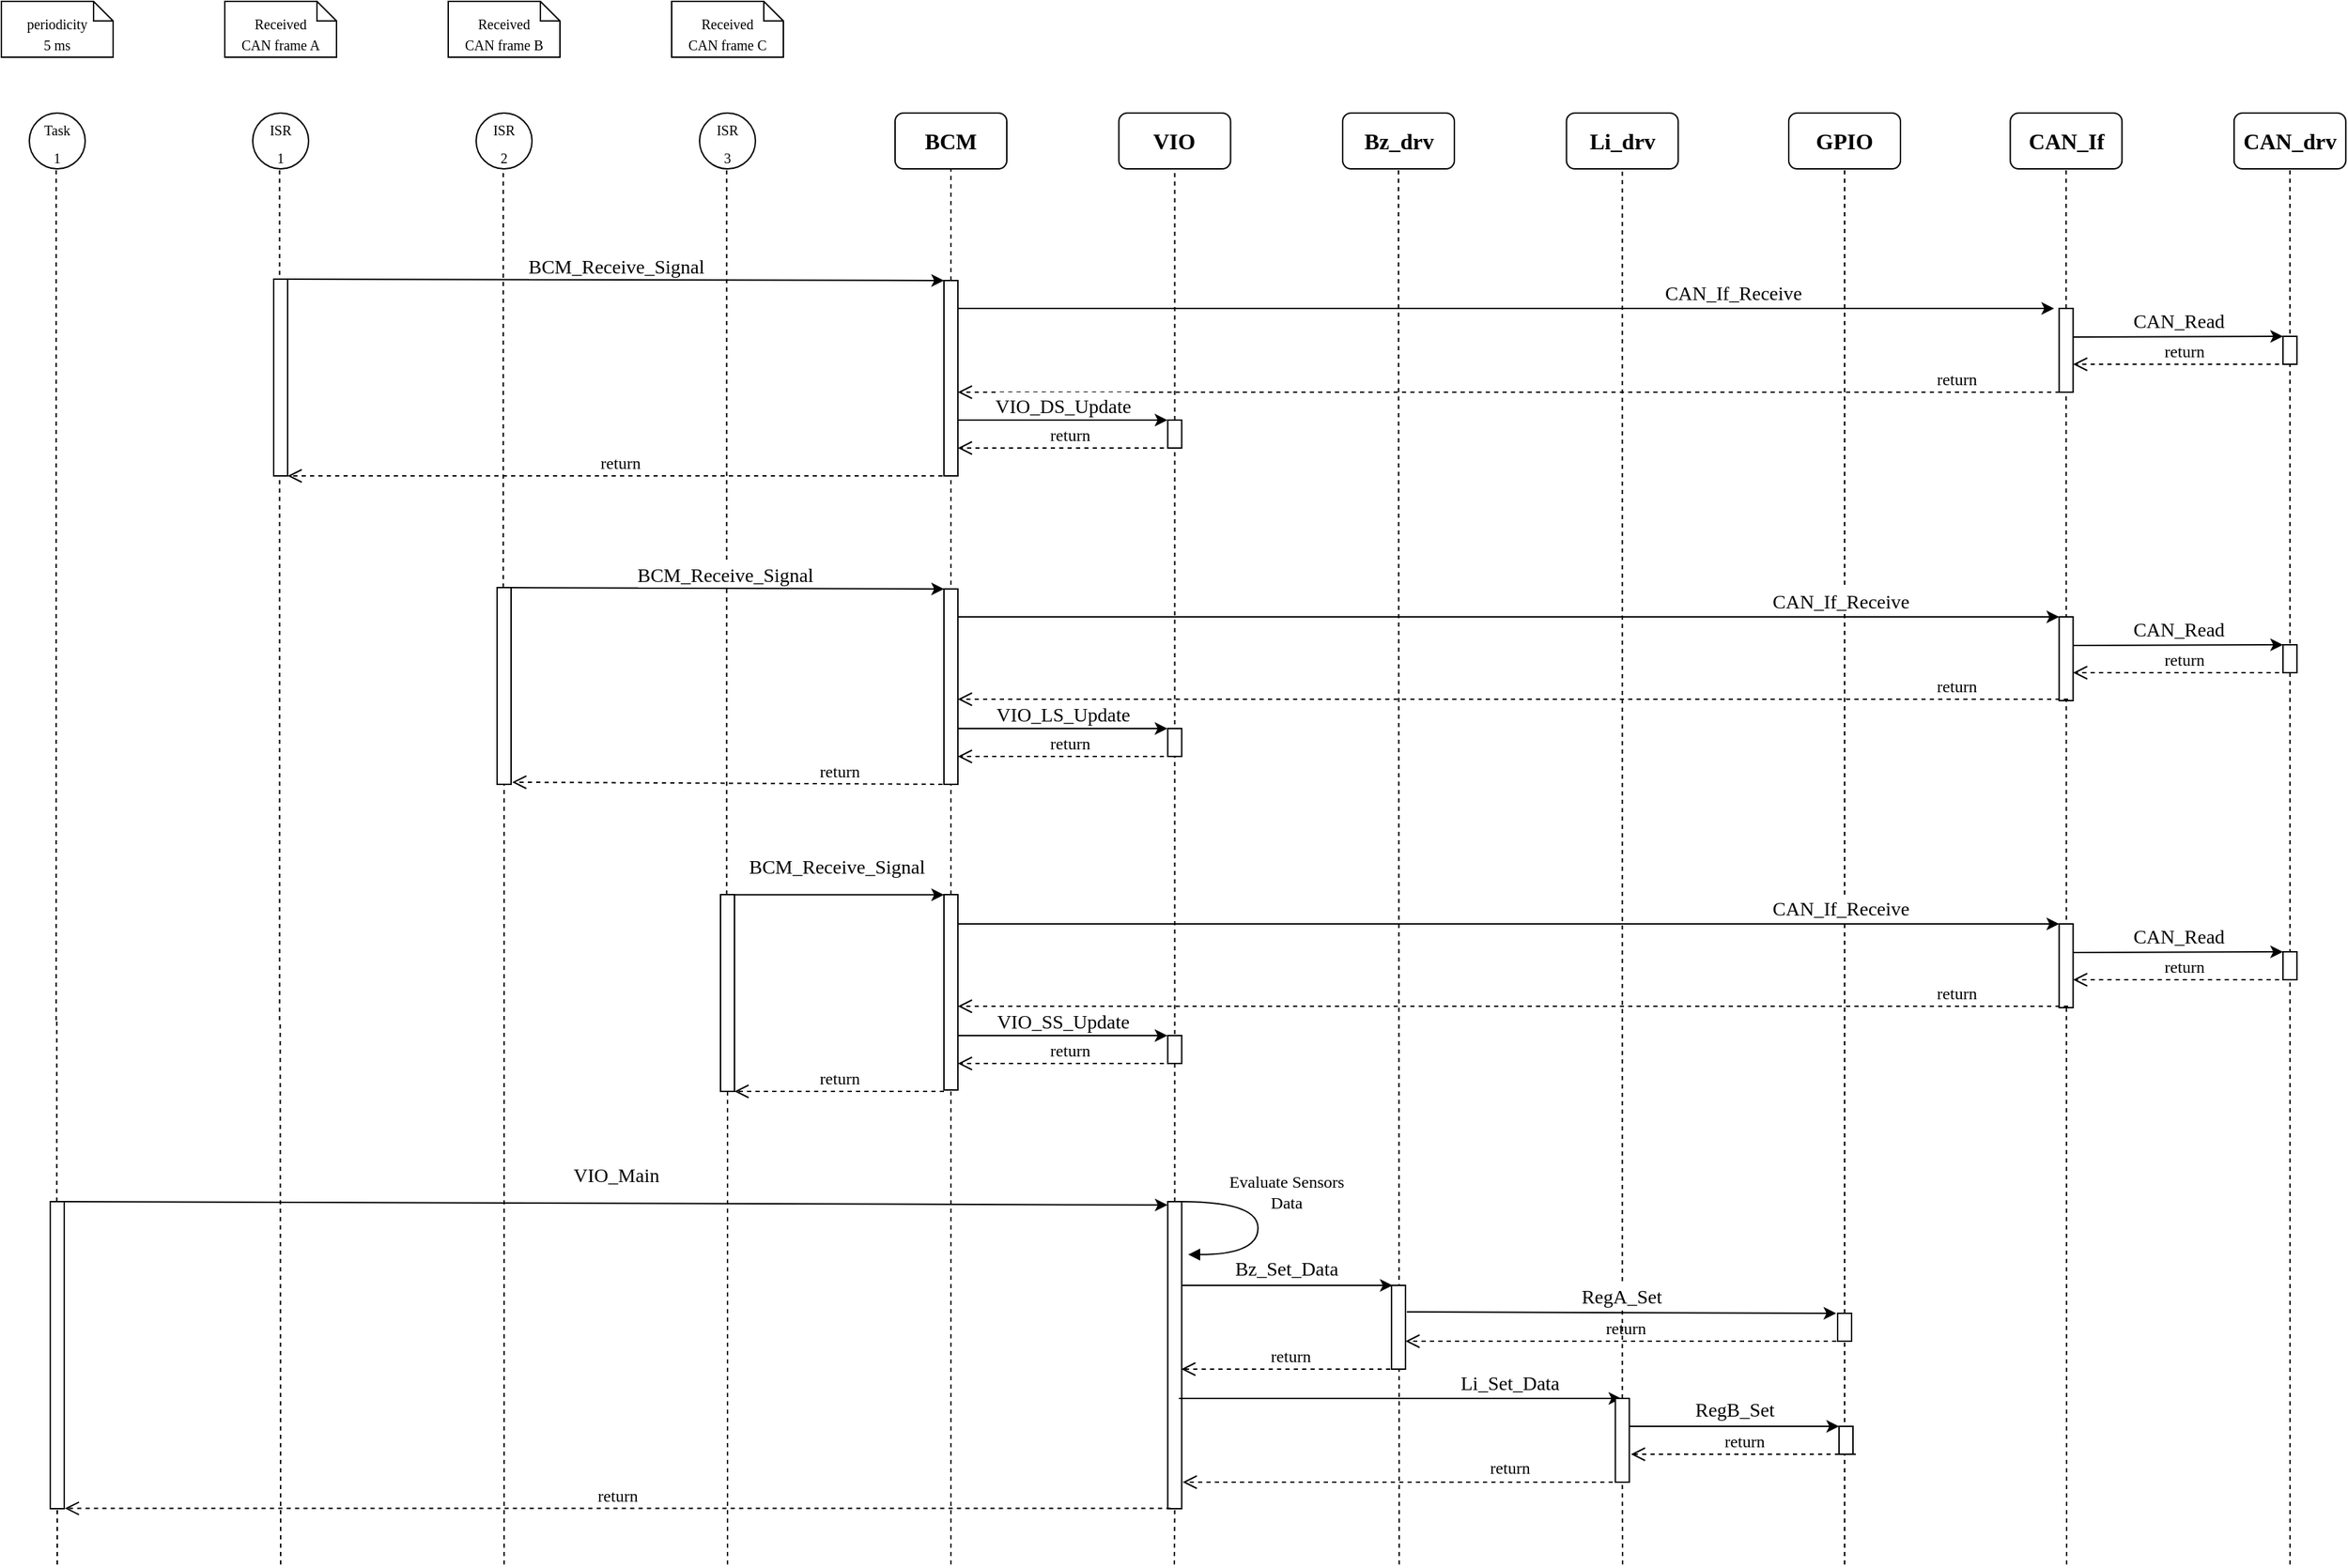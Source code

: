 <mxfile version="20.3.0" type="device"><diagram name="Page-1" id="13e1069c-82ec-6db2-03f1-153e76fe0fe0"><mxGraphModel dx="1335" dy="851" grid="1" gridSize="10" guides="1" tooltips="1" connect="1" arrows="1" fold="1" page="1" pageScale="1" pageWidth="1100" pageHeight="850" background="none" math="0" shadow="0"><root><mxCell id="0"/><mxCell id="1" parent="0"/><mxCell id="yhTc1EOnShDYqDKxsdgR-9" value="" style="endArrow=none;dashed=1;html=1;rounded=0;entryX=0.5;entryY=1;entryDx=0;entryDy=0;fontFamily=Lucida Console;fontSize=16;align=center;verticalAlign=middle;fontStyle=0" edge="1" parent="1"><mxGeometry width="50" height="50" relative="1" as="geometry"><mxPoint x="279.23" y="770" as="sourcePoint"/><mxPoint x="279.23" y="160.0" as="targetPoint"/></mxGeometry></mxCell><mxCell id="7baba1c4bc27f4b0-9" value="" style="html=1;points=[];perimeter=orthogonalPerimeter;rounded=0;shadow=0;comic=0;labelBackgroundColor=none;strokeWidth=1;fontFamily=Lucida Console;fontSize=16;align=center;verticalAlign=middle;fontStyle=0" parent="1" vertex="1"><mxGeometry x="275" y="239" width="10" height="141" as="geometry"/></mxCell><mxCell id="yhTc1EOnShDYqDKxsdgR-3" value="&lt;font style=&quot;font-size: 10px;&quot;&gt;ISR&lt;br&gt;1&lt;/font&gt;" style="ellipse;whiteSpace=wrap;html=1;aspect=fixed;fontFamily=Lucida Console;fontSize=16;align=center;verticalAlign=middle;fontStyle=0" vertex="1" parent="1"><mxGeometry x="260" y="120" width="40" height="40" as="geometry"/></mxCell><mxCell id="yhTc1EOnShDYqDKxsdgR-4" value="&lt;span style=&quot;font-size: 10px;&quot;&gt;ISR&lt;/span&gt;&lt;br style=&quot;font-size: 10px;&quot;&gt;&lt;span style=&quot;font-size: 10px;&quot;&gt;2&lt;/span&gt;" style="ellipse;whiteSpace=wrap;html=1;aspect=fixed;fontFamily=Lucida Console;fontSize=16;align=center;verticalAlign=middle;fontStyle=0" vertex="1" parent="1"><mxGeometry x="420" y="120" width="40" height="40" as="geometry"/></mxCell><mxCell id="yhTc1EOnShDYqDKxsdgR-5" value="&lt;span style=&quot;font-size: 10px;&quot;&gt;ISR&lt;/span&gt;&lt;br style=&quot;font-size: 10px;&quot;&gt;&lt;span style=&quot;font-size: 10px;&quot;&gt;3&lt;/span&gt;" style="ellipse;whiteSpace=wrap;html=1;aspect=fixed;fontFamily=Lucida Console;fontSize=16;align=center;verticalAlign=middle;fontStyle=0" vertex="1" parent="1"><mxGeometry x="580" y="120" width="40" height="40" as="geometry"/></mxCell><mxCell id="yhTc1EOnShDYqDKxsdgR-6" value="BCM" style="rounded=1;whiteSpace=wrap;html=1;fontFamily=Lucida Console;fontSize=16;align=center;verticalAlign=middle;fontStyle=1" vertex="1" parent="1"><mxGeometry x="720" y="120" width="80" height="40" as="geometry"/></mxCell><mxCell id="yhTc1EOnShDYqDKxsdgR-7" value="" style="endArrow=none;dashed=1;html=1;rounded=0;entryX=0.5;entryY=1;entryDx=0;entryDy=0;startArrow=none;fontFamily=Lucida Console;fontSize=16;align=center;verticalAlign=middle;fontStyle=0" edge="1" parent="1" source="yhTc1EOnShDYqDKxsdgR-18" target="yhTc1EOnShDYqDKxsdgR-6"><mxGeometry width="50" height="50" relative="1" as="geometry"><mxPoint x="760" y="770" as="sourcePoint"/><mxPoint x="700" y="330" as="targetPoint"/></mxGeometry></mxCell><mxCell id="yhTc1EOnShDYqDKxsdgR-21" value="" style="endArrow=classic;html=1;rounded=0;exitX=0.982;exitY=0.039;exitDx=0;exitDy=0;exitPerimeter=0;fontFamily=Lucida Console;fontSize=16;align=center;verticalAlign=middle;fontStyle=0" edge="1" parent="1" target="yhTc1EOnShDYqDKxsdgR-18"><mxGeometry relative="1" as="geometry"><mxPoint x="284.82" y="239" as="sourcePoint"/><mxPoint x="435" y="239.5" as="targetPoint"/></mxGeometry></mxCell><mxCell id="yhTc1EOnShDYqDKxsdgR-22" value="&lt;span style=&quot;font-size: 14px;&quot;&gt;BCM_Receive_Signal&lt;/span&gt;" style="edgeLabel;resizable=0;html=1;align=center;verticalAlign=middle;fontFamily=Lucida Console;fontSize=16;fontStyle=0" connectable="0" vertex="1" parent="yhTc1EOnShDYqDKxsdgR-21"><mxGeometry relative="1" as="geometry"><mxPoint y="-11" as="offset"/></mxGeometry></mxCell><mxCell id="yhTc1EOnShDYqDKxsdgR-24" value="VIO" style="rounded=1;whiteSpace=wrap;html=1;fontFamily=Lucida Console;fontSize=16;align=center;verticalAlign=middle;fontStyle=1" vertex="1" parent="1"><mxGeometry x="880.27" y="120" width="80" height="40" as="geometry"/></mxCell><mxCell id="yhTc1EOnShDYqDKxsdgR-25" value="" style="endArrow=none;dashed=1;html=1;rounded=0;entryX=0.5;entryY=1;entryDx=0;entryDy=0;fontFamily=Lucida Console;fontSize=16;align=center;verticalAlign=middle;fontStyle=0;startArrow=none;" edge="1" parent="1" target="yhTc1EOnShDYqDKxsdgR-24" source="yhTc1EOnShDYqDKxsdgR-156"><mxGeometry width="50" height="50" relative="1" as="geometry"><mxPoint x="920.27" y="770" as="sourcePoint"/><mxPoint x="860.27" y="330" as="targetPoint"/></mxGeometry></mxCell><mxCell id="yhTc1EOnShDYqDKxsdgR-30" value="Bz_drv" style="rounded=1;whiteSpace=wrap;html=1;fontFamily=Lucida Console;fontSize=16;align=center;verticalAlign=middle;fontStyle=1" vertex="1" parent="1"><mxGeometry x="1040.54" y="120" width="80" height="40" as="geometry"/></mxCell><mxCell id="yhTc1EOnShDYqDKxsdgR-31" value="" style="endArrow=none;dashed=1;html=1;rounded=0;entryX=0.5;entryY=1;entryDx=0;entryDy=0;fontFamily=Lucida Console;fontSize=16;align=center;verticalAlign=middle;fontStyle=0" edge="1" parent="1" target="yhTc1EOnShDYqDKxsdgR-30"><mxGeometry width="50" height="50" relative="1" as="geometry"><mxPoint x="1081" y="1160" as="sourcePoint"/><mxPoint x="1020.54" y="330" as="targetPoint"/></mxGeometry></mxCell><mxCell id="yhTc1EOnShDYqDKxsdgR-36" value="Li_drv" style="rounded=1;whiteSpace=wrap;html=1;fontFamily=Lucida Console;fontSize=16;align=center;verticalAlign=middle;fontStyle=1" vertex="1" parent="1"><mxGeometry x="1200.81" y="120" width="80" height="40" as="geometry"/></mxCell><mxCell id="yhTc1EOnShDYqDKxsdgR-37" value="" style="endArrow=none;dashed=1;html=1;rounded=0;entryX=0.5;entryY=1;entryDx=0;entryDy=0;fontFamily=Lucida Console;fontSize=16;align=center;verticalAlign=middle;fontStyle=0;startArrow=none;" edge="1" parent="1" target="yhTc1EOnShDYqDKxsdgR-36" source="yhTc1EOnShDYqDKxsdgR-235"><mxGeometry width="50" height="50" relative="1" as="geometry"><mxPoint x="1241" y="1600" as="sourcePoint"/><mxPoint x="1180.81" y="330" as="targetPoint"/></mxGeometry></mxCell><mxCell id="yhTc1EOnShDYqDKxsdgR-48" value="GPIO" style="rounded=1;whiteSpace=wrap;html=1;fontFamily=Lucida Console;fontSize=16;align=center;verticalAlign=middle;fontStyle=1" vertex="1" parent="1"><mxGeometry x="1360" y="120" width="80" height="40" as="geometry"/></mxCell><mxCell id="yhTc1EOnShDYqDKxsdgR-49" value="" style="endArrow=none;dashed=1;html=1;rounded=0;entryX=0.5;entryY=1;entryDx=0;entryDy=0;fontFamily=Lucida Console;fontSize=16;align=center;verticalAlign=middle;fontStyle=0;startArrow=none;" edge="1" parent="1" target="yhTc1EOnShDYqDKxsdgR-48" source="yhTc1EOnShDYqDKxsdgR-229"><mxGeometry width="50" height="50" relative="1" as="geometry"><mxPoint x="1400" y="1600" as="sourcePoint"/><mxPoint x="1340" y="330" as="targetPoint"/></mxGeometry></mxCell><mxCell id="yhTc1EOnShDYqDKxsdgR-53" value="" style="endArrow=none;dashed=1;html=1;rounded=0;entryX=0.5;entryY=1;entryDx=0;entryDy=0;fontFamily=Lucida Console;fontSize=16;align=center;verticalAlign=middle;fontStyle=0;startArrow=none;" edge="1" parent="1" source="yhTc1EOnShDYqDKxsdgR-160"><mxGeometry width="50" height="50" relative="1" as="geometry"><mxPoint x="439.38" y="770.0" as="sourcePoint"/><mxPoint x="439.38" y="160" as="targetPoint"/></mxGeometry></mxCell><mxCell id="yhTc1EOnShDYqDKxsdgR-54" value="" style="endArrow=none;dashed=1;html=1;rounded=0;entryX=0.5;entryY=1;entryDx=0;entryDy=0;fontFamily=Lucida Console;fontSize=16;align=center;verticalAlign=middle;fontStyle=0;startArrow=none;" edge="1" parent="1" source="yhTc1EOnShDYqDKxsdgR-194"><mxGeometry width="50" height="50" relative="1" as="geometry"><mxPoint x="600" y="1600" as="sourcePoint"/><mxPoint x="599.38" y="160" as="targetPoint"/></mxGeometry></mxCell><mxCell id="yhTc1EOnShDYqDKxsdgR-55" value="" style="endArrow=none;dashed=1;html=1;rounded=0;entryX=0.5;entryY=1;entryDx=0;entryDy=0;fontFamily=Lucida Console;fontSize=16;align=center;verticalAlign=middle;fontStyle=0" edge="1" parent="1" target="yhTc1EOnShDYqDKxsdgR-18"><mxGeometry width="50" height="50" relative="1" as="geometry"><mxPoint x="760" y="1160" as="sourcePoint"/><mxPoint x="760" y="160" as="targetPoint"/></mxGeometry></mxCell><mxCell id="yhTc1EOnShDYqDKxsdgR-57" value="CAN_If" style="rounded=1;whiteSpace=wrap;html=1;fontFamily=Lucida Console;fontSize=16;align=center;verticalAlign=middle;fontStyle=1" vertex="1" parent="1"><mxGeometry x="1518.65" y="120" width="80" height="40" as="geometry"/></mxCell><mxCell id="yhTc1EOnShDYqDKxsdgR-58" value="" style="endArrow=none;dashed=1;html=1;rounded=0;entryX=0.5;entryY=1;entryDx=0;entryDy=0;fontFamily=Lucida Console;fontSize=16;align=center;verticalAlign=middle;startArrow=none;fontStyle=0" edge="1" parent="1" target="yhTc1EOnShDYqDKxsdgR-57" source="yhTc1EOnShDYqDKxsdgR-73"><mxGeometry width="50" height="50" relative="1" as="geometry"><mxPoint x="1558.65" y="770" as="sourcePoint"/><mxPoint x="1498.65" y="330" as="targetPoint"/></mxGeometry></mxCell><mxCell id="yhTc1EOnShDYqDKxsdgR-60" value="CAN_drv" style="rounded=1;whiteSpace=wrap;html=1;fontFamily=Lucida Console;fontSize=16;align=center;verticalAlign=middle;fontStyle=1" vertex="1" parent="1"><mxGeometry x="1678.92" y="120" width="80" height="40" as="geometry"/></mxCell><mxCell id="yhTc1EOnShDYqDKxsdgR-61" value="" style="endArrow=none;dashed=1;html=1;rounded=0;entryX=0.5;entryY=1;entryDx=0;entryDy=0;fontFamily=Lucida Console;fontSize=16;align=center;verticalAlign=middle;fontStyle=0" edge="1" parent="1" target="yhTc1EOnShDYqDKxsdgR-60"><mxGeometry width="50" height="50" relative="1" as="geometry"><mxPoint x="1719" y="1160" as="sourcePoint"/><mxPoint x="1658.92" y="330" as="targetPoint"/></mxGeometry></mxCell><mxCell id="yhTc1EOnShDYqDKxsdgR-73" value="" style="html=1;points=[];perimeter=orthogonalPerimeter;rounded=0;shadow=0;comic=0;labelBackgroundColor=none;strokeWidth=1;fontFamily=Lucida Console;fontSize=16;align=center;verticalAlign=middle;fontStyle=0" vertex="1" parent="1"><mxGeometry x="1553.65" y="260" width="10" height="60" as="geometry"/></mxCell><mxCell id="yhTc1EOnShDYqDKxsdgR-74" value="" style="endArrow=none;dashed=1;html=1;rounded=0;entryX=0.5;entryY=1;entryDx=0;entryDy=0;fontFamily=Lucida Console;fontSize=16;align=center;verticalAlign=middle;fontStyle=0" edge="1" parent="1" target="yhTc1EOnShDYqDKxsdgR-73"><mxGeometry width="50" height="50" relative="1" as="geometry"><mxPoint x="1559" y="1160" as="sourcePoint"/><mxPoint x="1558.65" y="160" as="targetPoint"/></mxGeometry></mxCell><mxCell id="yhTc1EOnShDYqDKxsdgR-75" value="" style="endArrow=classic;html=1;rounded=0;exitX=0.973;exitY=0.089;exitDx=0;exitDy=0;exitPerimeter=0;fontFamily=Lucida Console;fontSize=16;align=center;verticalAlign=middle;fontStyle=0" edge="1" parent="1"><mxGeometry relative="1" as="geometry"><mxPoint x="1563.65" y="280.47" as="sourcePoint"/><mxPoint x="1713.92" y="280" as="targetPoint"/></mxGeometry></mxCell><mxCell id="yhTc1EOnShDYqDKxsdgR-76" value="&lt;font style=&quot;font-size: 14px;&quot;&gt;CAN_Read&lt;/font&gt;" style="edgeLabel;resizable=0;html=1;align=center;verticalAlign=middle;fontFamily=Lucida Console;fontSize=16;fontStyle=0" connectable="0" vertex="1" parent="yhTc1EOnShDYqDKxsdgR-75"><mxGeometry relative="1" as="geometry"><mxPoint y="-12" as="offset"/></mxGeometry></mxCell><mxCell id="yhTc1EOnShDYqDKxsdgR-77" value="" style="html=1;points=[];perimeter=orthogonalPerimeter;rounded=0;shadow=0;comic=0;labelBackgroundColor=none;strokeWidth=1;fontFamily=Lucida Console;fontSize=16;align=center;verticalAlign=middle;fontStyle=0" vertex="1" parent="1"><mxGeometry x="1713.92" y="280" width="10" height="20" as="geometry"/></mxCell><mxCell id="yhTc1EOnShDYqDKxsdgR-78" value="return" style="html=1;verticalAlign=bottom;endArrow=open;dashed=1;endSize=8;exitX=0;exitY=0.95;labelBackgroundColor=none;fontFamily=Lucida Console;fontSize=12;fontStyle=0" edge="1" parent="1"><mxGeometry relative="1" as="geometry"><mxPoint x="1563.65" y="300" as="targetPoint"/><mxPoint x="1723.19" y="300" as="sourcePoint"/></mxGeometry></mxCell><mxCell id="yhTc1EOnShDYqDKxsdgR-109" value="" style="endArrow=none;dashed=1;html=1;rounded=0;entryX=0.5;entryY=1;entryDx=0;entryDy=0;fontFamily=Lucida Console;fontSize=16;align=center;verticalAlign=middle;fontStyle=0" edge="1" parent="1"><mxGeometry width="50" height="50" relative="1" as="geometry"><mxPoint x="280" y="1160" as="sourcePoint"/><mxPoint x="279.67" y="770" as="targetPoint"/></mxGeometry></mxCell><mxCell id="yhTc1EOnShDYqDKxsdgR-148" value="&lt;span style=&quot;font-size: 10px;&quot;&gt;Received&lt;br&gt;&lt;/span&gt;&lt;span style=&quot;font-size: 10px;&quot;&gt;CAN frame A&lt;/span&gt;" style="shape=note;whiteSpace=wrap;html=1;size=14;verticalAlign=bottom;align=center;spacingTop=-6;rounded=0;shadow=0;comic=0;labelBackgroundColor=none;strokeWidth=1;fontFamily=Lucida Console;fontSize=12;fontStyle=0" vertex="1" parent="1"><mxGeometry x="240" y="40" width="80" height="40" as="geometry"/></mxCell><mxCell id="yhTc1EOnShDYqDKxsdgR-149" value="&lt;span style=&quot;font-size: 10px;&quot;&gt;Received&lt;br&gt;&lt;/span&gt;&lt;span style=&quot;font-size: 10px;&quot;&gt;CAN frame B&lt;/span&gt;" style="shape=note;whiteSpace=wrap;html=1;size=14;verticalAlign=bottom;align=center;spacingTop=-6;rounded=0;shadow=0;comic=0;labelBackgroundColor=none;strokeWidth=1;fontFamily=Lucida Console;fontSize=12;fontStyle=0" vertex="1" parent="1"><mxGeometry x="400" y="40" width="80" height="40" as="geometry"/></mxCell><mxCell id="yhTc1EOnShDYqDKxsdgR-150" value="&lt;span style=&quot;font-size: 10px;&quot;&gt;Received&lt;br&gt;&lt;/span&gt;&lt;span style=&quot;font-size: 10px;&quot;&gt;CAN frame C&lt;/span&gt;" style="shape=note;whiteSpace=wrap;html=1;size=14;verticalAlign=bottom;align=center;spacingTop=-6;rounded=0;shadow=0;comic=0;labelBackgroundColor=none;strokeWidth=1;fontFamily=Lucida Console;fontSize=12;fontStyle=0" vertex="1" parent="1"><mxGeometry x="560" y="40" width="80" height="40" as="geometry"/></mxCell><mxCell id="yhTc1EOnShDYqDKxsdgR-151" value="" style="endArrow=classic;html=1;rounded=0;fontFamily=Lucida Console;fontSize=16;align=center;verticalAlign=middle;fontStyle=0" edge="1" parent="1"><mxGeometry relative="1" as="geometry"><mxPoint x="760" y="260" as="sourcePoint"/><mxPoint x="1550" y="260" as="targetPoint"/></mxGeometry></mxCell><mxCell id="yhTc1EOnShDYqDKxsdgR-152" value="&lt;font style=&quot;font-size: 14px;&quot;&gt;CAN_If_Receive&lt;/font&gt;" style="edgeLabel;resizable=0;html=1;align=center;verticalAlign=middle;fontFamily=Lucida Console;fontSize=16;fontStyle=0" connectable="0" vertex="1" parent="yhTc1EOnShDYqDKxsdgR-151"><mxGeometry relative="1" as="geometry"><mxPoint x="165" y="-12" as="offset"/></mxGeometry></mxCell><mxCell id="yhTc1EOnShDYqDKxsdgR-153" value="return" style="html=1;verticalAlign=bottom;endArrow=open;dashed=1;endSize=8;labelBackgroundColor=none;fontFamily=Lucida Console;fontSize=12;fontStyle=0" edge="1" parent="1" target="yhTc1EOnShDYqDKxsdgR-18"><mxGeometry x="-0.799" relative="1" as="geometry"><mxPoint x="1550" y="320" as="targetPoint"/><mxPoint x="1560" y="320" as="sourcePoint"/><mxPoint as="offset"/></mxGeometry></mxCell><mxCell id="yhTc1EOnShDYqDKxsdgR-154" value="" style="endArrow=classic;html=1;rounded=0;fontFamily=Lucida Console;fontSize=16;align=center;verticalAlign=middle;fontStyle=0" edge="1" parent="1"><mxGeometry relative="1" as="geometry"><mxPoint x="765" y="340" as="sourcePoint"/><mxPoint x="915" y="340" as="targetPoint"/></mxGeometry></mxCell><mxCell id="yhTc1EOnShDYqDKxsdgR-155" value="&lt;font style=&quot;font-size: 14px;&quot;&gt;VIO_DS_Update&lt;/font&gt;" style="edgeLabel;resizable=0;html=1;align=center;verticalAlign=middle;fontFamily=Lucida Console;fontSize=16;fontStyle=0" connectable="0" vertex="1" parent="yhTc1EOnShDYqDKxsdgR-154"><mxGeometry relative="1" as="geometry"><mxPoint y="-11" as="offset"/></mxGeometry></mxCell><mxCell id="yhTc1EOnShDYqDKxsdgR-157" value="" style="endArrow=none;dashed=1;html=1;rounded=0;entryX=0.5;entryY=1;entryDx=0;entryDy=0;fontFamily=Lucida Console;fontSize=16;align=center;verticalAlign=middle;fontStyle=0;startArrow=none;" edge="1" parent="1" source="yhTc1EOnShDYqDKxsdgR-221" target="yhTc1EOnShDYqDKxsdgR-156"><mxGeometry width="50" height="50" relative="1" as="geometry"><mxPoint x="920" y="1600" as="sourcePoint"/><mxPoint x="920.27" y="160" as="targetPoint"/></mxGeometry></mxCell><mxCell id="yhTc1EOnShDYqDKxsdgR-158" value="return" style="html=1;verticalAlign=bottom;endArrow=open;dashed=1;endSize=8;exitX=0;exitY=0.95;labelBackgroundColor=none;fontFamily=Lucida Console;fontSize=12;fontStyle=0" edge="1" parent="1"><mxGeometry relative="1" as="geometry"><mxPoint x="765.0" y="360.0" as="targetPoint"/><mxPoint x="924.54" y="360.0" as="sourcePoint"/></mxGeometry></mxCell><mxCell id="yhTc1EOnShDYqDKxsdgR-156" value="" style="html=1;points=[];perimeter=orthogonalPerimeter;rounded=0;shadow=0;comic=0;labelBackgroundColor=none;strokeWidth=1;fontFamily=Lucida Console;fontSize=16;align=center;verticalAlign=middle;fontStyle=0" vertex="1" parent="1"><mxGeometry x="915.27" y="340" width="10" height="20" as="geometry"/></mxCell><mxCell id="yhTc1EOnShDYqDKxsdgR-159" value="return" style="html=1;verticalAlign=bottom;endArrow=open;dashed=1;endSize=8;exitX=0;exitY=0.95;labelBackgroundColor=none;fontFamily=Lucida Console;fontSize=12;fontStyle=0;entryX=0.5;entryY=1;entryDx=0;entryDy=0;entryPerimeter=0;" edge="1" parent="1"><mxGeometry relative="1" as="geometry"><mxPoint x="285" y="380" as="targetPoint"/><mxPoint x="760.0" y="380.0" as="sourcePoint"/></mxGeometry></mxCell><mxCell id="yhTc1EOnShDYqDKxsdgR-18" value="" style="html=1;points=[];perimeter=orthogonalPerimeter;rounded=0;shadow=0;comic=0;labelBackgroundColor=none;strokeWidth=1;fontFamily=Lucida Console;fontSize=16;align=center;verticalAlign=middle;fontStyle=0" vertex="1" parent="1"><mxGeometry x="755" y="240" width="10" height="140" as="geometry"/></mxCell><mxCell id="yhTc1EOnShDYqDKxsdgR-161" value="" style="endArrow=classic;html=1;rounded=0;fontFamily=Lucida Console;fontSize=16;align=center;verticalAlign=middle;fontStyle=0" edge="1" parent="1" target="yhTc1EOnShDYqDKxsdgR-176"><mxGeometry relative="1" as="geometry"><mxPoint x="440" y="460" as="sourcePoint"/><mxPoint x="435" y="460.5" as="targetPoint"/></mxGeometry></mxCell><mxCell id="yhTc1EOnShDYqDKxsdgR-162" value="&lt;span style=&quot;font-size: 14px;&quot;&gt;BCM_Receive_Signal&lt;/span&gt;" style="edgeLabel;resizable=0;html=1;align=center;verticalAlign=middle;fontFamily=Lucida Console;fontSize=16;fontStyle=0" connectable="0" vertex="1" parent="yhTc1EOnShDYqDKxsdgR-161"><mxGeometry relative="1" as="geometry"><mxPoint y="-11" as="offset"/></mxGeometry></mxCell><mxCell id="yhTc1EOnShDYqDKxsdgR-163" value="" style="html=1;points=[];perimeter=orthogonalPerimeter;rounded=0;shadow=0;comic=0;labelBackgroundColor=none;strokeWidth=1;fontFamily=Lucida Console;fontSize=16;align=center;verticalAlign=middle;fontStyle=0" vertex="1" parent="1"><mxGeometry x="1553.65" y="481" width="10" height="60" as="geometry"/></mxCell><mxCell id="yhTc1EOnShDYqDKxsdgR-164" value="" style="endArrow=classic;html=1;rounded=0;exitX=0.973;exitY=0.089;exitDx=0;exitDy=0;exitPerimeter=0;fontFamily=Lucida Console;fontSize=16;align=center;verticalAlign=middle;fontStyle=0" edge="1" parent="1"><mxGeometry relative="1" as="geometry"><mxPoint x="1563.65" y="501.47" as="sourcePoint"/><mxPoint x="1713.92" y="501.0" as="targetPoint"/></mxGeometry></mxCell><mxCell id="yhTc1EOnShDYqDKxsdgR-165" value="&lt;font style=&quot;font-size: 14px;&quot;&gt;CAN_Read&lt;/font&gt;" style="edgeLabel;resizable=0;html=1;align=center;verticalAlign=middle;fontFamily=Lucida Console;fontSize=16;fontStyle=0" connectable="0" vertex="1" parent="yhTc1EOnShDYqDKxsdgR-164"><mxGeometry relative="1" as="geometry"><mxPoint y="-12" as="offset"/></mxGeometry></mxCell><mxCell id="yhTc1EOnShDYqDKxsdgR-166" value="" style="html=1;points=[];perimeter=orthogonalPerimeter;rounded=0;shadow=0;comic=0;labelBackgroundColor=none;strokeWidth=1;fontFamily=Lucida Console;fontSize=16;align=center;verticalAlign=middle;fontStyle=0" vertex="1" parent="1"><mxGeometry x="1713.92" y="501" width="10" height="20" as="geometry"/></mxCell><mxCell id="yhTc1EOnShDYqDKxsdgR-167" value="return" style="html=1;verticalAlign=bottom;endArrow=open;dashed=1;endSize=8;exitX=0;exitY=0.95;labelBackgroundColor=none;fontFamily=Lucida Console;fontSize=12;fontStyle=0" edge="1" parent="1"><mxGeometry relative="1" as="geometry"><mxPoint x="1563.65" y="521.0" as="targetPoint"/><mxPoint x="1723.19" y="521.0" as="sourcePoint"/></mxGeometry></mxCell><mxCell id="yhTc1EOnShDYqDKxsdgR-168" value="" style="endArrow=classic;html=1;rounded=0;fontFamily=Lucida Console;fontSize=16;align=center;verticalAlign=middle;fontStyle=0" edge="1" parent="1" source="yhTc1EOnShDYqDKxsdgR-176"><mxGeometry relative="1" as="geometry"><mxPoint x="598.65" y="481.0" as="sourcePoint"/><mxPoint x="1553.65" y="481.0" as="targetPoint"/></mxGeometry></mxCell><mxCell id="yhTc1EOnShDYqDKxsdgR-169" value="&lt;font style=&quot;font-size: 14px;&quot;&gt;CAN_If_Receive&lt;/font&gt;" style="edgeLabel;resizable=0;html=1;align=center;verticalAlign=middle;fontFamily=Lucida Console;fontSize=16;fontStyle=0" connectable="0" vertex="1" parent="yhTc1EOnShDYqDKxsdgR-168"><mxGeometry relative="1" as="geometry"><mxPoint x="237" y="-12" as="offset"/></mxGeometry></mxCell><mxCell id="yhTc1EOnShDYqDKxsdgR-170" value="return" style="html=1;verticalAlign=bottom;endArrow=open;dashed=1;endSize=8;labelBackgroundColor=none;fontFamily=Lucida Console;fontSize=12;fontStyle=0" edge="1" parent="1" target="yhTc1EOnShDYqDKxsdgR-176"><mxGeometry x="-0.799" relative="1" as="geometry"><mxPoint x="1550" y="541" as="targetPoint"/><mxPoint x="1560" y="540" as="sourcePoint"/><mxPoint as="offset"/></mxGeometry></mxCell><mxCell id="yhTc1EOnShDYqDKxsdgR-171" value="" style="endArrow=classic;html=1;rounded=0;fontFamily=Lucida Console;fontSize=16;align=center;verticalAlign=middle;fontStyle=0" edge="1" parent="1"><mxGeometry relative="1" as="geometry"><mxPoint x="765" y="561" as="sourcePoint"/><mxPoint x="915" y="561" as="targetPoint"/></mxGeometry></mxCell><mxCell id="yhTc1EOnShDYqDKxsdgR-172" value="&lt;font style=&quot;font-size: 14px;&quot;&gt;VIO_LS_Update&lt;/font&gt;" style="edgeLabel;resizable=0;html=1;align=center;verticalAlign=middle;fontFamily=Lucida Console;fontSize=16;fontStyle=0" connectable="0" vertex="1" parent="yhTc1EOnShDYqDKxsdgR-171"><mxGeometry relative="1" as="geometry"><mxPoint y="-11" as="offset"/></mxGeometry></mxCell><mxCell id="yhTc1EOnShDYqDKxsdgR-173" value="return" style="html=1;verticalAlign=bottom;endArrow=open;dashed=1;endSize=8;exitX=0;exitY=0.95;labelBackgroundColor=none;fontFamily=Lucida Console;fontSize=12;fontStyle=0" edge="1" parent="1"><mxGeometry relative="1" as="geometry"><mxPoint x="765" y="581" as="targetPoint"/><mxPoint x="924.54" y="581" as="sourcePoint"/></mxGeometry></mxCell><mxCell id="yhTc1EOnShDYqDKxsdgR-174" value="" style="html=1;points=[];perimeter=orthogonalPerimeter;rounded=0;shadow=0;comic=0;labelBackgroundColor=none;strokeWidth=1;fontFamily=Lucida Console;fontSize=16;align=center;verticalAlign=middle;fontStyle=0" vertex="1" parent="1"><mxGeometry x="915.27" y="561" width="10" height="20" as="geometry"/></mxCell><mxCell id="yhTc1EOnShDYqDKxsdgR-175" value="return" style="html=1;verticalAlign=bottom;endArrow=open;dashed=1;endSize=8;exitX=0;exitY=0.95;labelBackgroundColor=none;fontFamily=Lucida Console;fontSize=12;fontStyle=0;entryX=1.083;entryY=0.989;entryDx=0;entryDy=0;entryPerimeter=0;" edge="1" parent="1" target="yhTc1EOnShDYqDKxsdgR-160"><mxGeometry x="-0.491" relative="1" as="geometry"><mxPoint x="285" y="601" as="targetPoint"/><mxPoint x="760" y="601" as="sourcePoint"/><mxPoint as="offset"/></mxGeometry></mxCell><mxCell id="yhTc1EOnShDYqDKxsdgR-176" value="" style="html=1;points=[];perimeter=orthogonalPerimeter;rounded=0;shadow=0;comic=0;labelBackgroundColor=none;strokeWidth=1;fontFamily=Lucida Console;fontSize=16;align=center;verticalAlign=middle;fontStyle=0" vertex="1" parent="1"><mxGeometry x="755" y="461" width="10" height="140" as="geometry"/></mxCell><mxCell id="yhTc1EOnShDYqDKxsdgR-160" value="" style="html=1;points=[];perimeter=orthogonalPerimeter;rounded=0;shadow=0;comic=0;labelBackgroundColor=none;strokeWidth=1;fontFamily=Lucida Console;fontSize=16;align=center;verticalAlign=middle;fontStyle=0" vertex="1" parent="1"><mxGeometry x="435" y="460" width="10" height="141" as="geometry"/></mxCell><mxCell id="yhTc1EOnShDYqDKxsdgR-177" value="" style="endArrow=none;dashed=1;html=1;rounded=0;entryX=0.5;entryY=1;entryDx=0;entryDy=0;fontFamily=Lucida Console;fontSize=16;align=center;verticalAlign=middle;fontStyle=0" edge="1" parent="1" target="yhTc1EOnShDYqDKxsdgR-160"><mxGeometry width="50" height="50" relative="1" as="geometry"><mxPoint x="440" y="1160" as="sourcePoint"/><mxPoint x="439.38" y="160" as="targetPoint"/></mxGeometry></mxCell><mxCell id="yhTc1EOnShDYqDKxsdgR-178" value="" style="endArrow=classic;html=1;rounded=0;fontFamily=Lucida Console;fontSize=16;align=center;verticalAlign=middle;fontStyle=0;exitX=0.6;exitY=0.008;exitDx=0;exitDy=0;exitPerimeter=0;" edge="1" parent="1"><mxGeometry relative="1" as="geometry"><mxPoint x="601" y="680.128" as="sourcePoint"/><mxPoint x="755" y="680.128" as="targetPoint"/></mxGeometry></mxCell><mxCell id="yhTc1EOnShDYqDKxsdgR-179" value="&lt;span style=&quot;font-size: 14px;&quot;&gt;BCM_Receive_Signal&lt;/span&gt;" style="edgeLabel;resizable=0;html=1;align=center;verticalAlign=middle;fontFamily=Lucida Console;fontSize=16;fontStyle=0" connectable="0" vertex="1" parent="yhTc1EOnShDYqDKxsdgR-178"><mxGeometry relative="1" as="geometry"><mxPoint y="-21" as="offset"/></mxGeometry></mxCell><mxCell id="yhTc1EOnShDYqDKxsdgR-180" value="" style="html=1;points=[];perimeter=orthogonalPerimeter;rounded=0;shadow=0;comic=0;labelBackgroundColor=none;strokeWidth=1;fontFamily=Lucida Console;fontSize=16;align=center;verticalAlign=middle;fontStyle=0" vertex="1" parent="1"><mxGeometry x="1553.65" y="701" width="10" height="60" as="geometry"/></mxCell><mxCell id="yhTc1EOnShDYqDKxsdgR-181" value="" style="endArrow=classic;html=1;rounded=0;exitX=0.973;exitY=0.089;exitDx=0;exitDy=0;exitPerimeter=0;fontFamily=Lucida Console;fontSize=16;align=center;verticalAlign=middle;fontStyle=0" edge="1" parent="1"><mxGeometry relative="1" as="geometry"><mxPoint x="1563.65" y="721.47" as="sourcePoint"/><mxPoint x="1713.92" y="721" as="targetPoint"/></mxGeometry></mxCell><mxCell id="yhTc1EOnShDYqDKxsdgR-182" value="&lt;font style=&quot;font-size: 14px;&quot;&gt;CAN_Read&lt;/font&gt;" style="edgeLabel;resizable=0;html=1;align=center;verticalAlign=middle;fontFamily=Lucida Console;fontSize=16;fontStyle=0" connectable="0" vertex="1" parent="yhTc1EOnShDYqDKxsdgR-181"><mxGeometry relative="1" as="geometry"><mxPoint y="-12" as="offset"/></mxGeometry></mxCell><mxCell id="yhTc1EOnShDYqDKxsdgR-183" value="" style="html=1;points=[];perimeter=orthogonalPerimeter;rounded=0;shadow=0;comic=0;labelBackgroundColor=none;strokeWidth=1;fontFamily=Lucida Console;fontSize=16;align=center;verticalAlign=middle;fontStyle=0" vertex="1" parent="1"><mxGeometry x="1713.92" y="721" width="10" height="20" as="geometry"/></mxCell><mxCell id="yhTc1EOnShDYqDKxsdgR-184" value="return" style="html=1;verticalAlign=bottom;endArrow=open;dashed=1;endSize=8;exitX=0;exitY=0.95;labelBackgroundColor=none;fontFamily=Lucida Console;fontSize=12;fontStyle=0" edge="1" parent="1"><mxGeometry relative="1" as="geometry"><mxPoint x="1563.65" y="741" as="targetPoint"/><mxPoint x="1723.19" y="741" as="sourcePoint"/></mxGeometry></mxCell><mxCell id="yhTc1EOnShDYqDKxsdgR-185" value="" style="endArrow=classic;html=1;rounded=0;fontFamily=Lucida Console;fontSize=16;align=center;verticalAlign=middle;fontStyle=0" edge="1" parent="1" source="yhTc1EOnShDYqDKxsdgR-193"><mxGeometry relative="1" as="geometry"><mxPoint x="598.65" y="701.0" as="sourcePoint"/><mxPoint x="1553.65" y="701" as="targetPoint"/></mxGeometry></mxCell><mxCell id="yhTc1EOnShDYqDKxsdgR-186" value="&lt;font style=&quot;font-size: 14px;&quot;&gt;CAN_If_Receive&lt;/font&gt;" style="edgeLabel;resizable=0;html=1;align=center;verticalAlign=middle;fontFamily=Lucida Console;fontSize=16;fontStyle=0" connectable="0" vertex="1" parent="yhTc1EOnShDYqDKxsdgR-185"><mxGeometry relative="1" as="geometry"><mxPoint x="237" y="-12" as="offset"/></mxGeometry></mxCell><mxCell id="yhTc1EOnShDYqDKxsdgR-187" value="return" style="html=1;verticalAlign=bottom;endArrow=open;dashed=1;endSize=8;labelBackgroundColor=none;fontFamily=Lucida Console;fontSize=12;fontStyle=0" edge="1" parent="1" target="yhTc1EOnShDYqDKxsdgR-193"><mxGeometry x="-0.799" relative="1" as="geometry"><mxPoint x="1550" y="761" as="targetPoint"/><mxPoint x="1560.0" y="760" as="sourcePoint"/><mxPoint as="offset"/></mxGeometry></mxCell><mxCell id="yhTc1EOnShDYqDKxsdgR-188" value="" style="endArrow=classic;html=1;rounded=0;fontFamily=Lucida Console;fontSize=16;align=center;verticalAlign=middle;fontStyle=0" edge="1" parent="1"><mxGeometry relative="1" as="geometry"><mxPoint x="765" y="781" as="sourcePoint"/><mxPoint x="915" y="781" as="targetPoint"/></mxGeometry></mxCell><mxCell id="yhTc1EOnShDYqDKxsdgR-189" value="&lt;font style=&quot;font-size: 14px;&quot;&gt;VIO_SS_Update&lt;/font&gt;" style="edgeLabel;resizable=0;html=1;align=center;verticalAlign=middle;fontFamily=Lucida Console;fontSize=16;fontStyle=0" connectable="0" vertex="1" parent="yhTc1EOnShDYqDKxsdgR-188"><mxGeometry relative="1" as="geometry"><mxPoint y="-11" as="offset"/></mxGeometry></mxCell><mxCell id="yhTc1EOnShDYqDKxsdgR-190" value="return" style="html=1;verticalAlign=bottom;endArrow=open;dashed=1;endSize=8;exitX=0;exitY=0.95;labelBackgroundColor=none;fontFamily=Lucida Console;fontSize=12;fontStyle=0" edge="1" parent="1"><mxGeometry relative="1" as="geometry"><mxPoint x="765" y="801" as="targetPoint"/><mxPoint x="924.54" y="801" as="sourcePoint"/></mxGeometry></mxCell><mxCell id="yhTc1EOnShDYqDKxsdgR-191" value="" style="html=1;points=[];perimeter=orthogonalPerimeter;rounded=0;shadow=0;comic=0;labelBackgroundColor=none;strokeWidth=1;fontFamily=Lucida Console;fontSize=16;align=center;verticalAlign=middle;fontStyle=0" vertex="1" parent="1"><mxGeometry x="915.27" y="781" width="10" height="20" as="geometry"/></mxCell><mxCell id="yhTc1EOnShDYqDKxsdgR-192" value="return" style="html=1;verticalAlign=bottom;endArrow=open;dashed=1;endSize=8;exitX=0;exitY=0.95;labelBackgroundColor=none;fontFamily=Lucida Console;fontSize=12;fontStyle=0;" edge="1" parent="1"><mxGeometry relative="1" as="geometry"><mxPoint x="605" y="821" as="targetPoint"/><mxPoint x="755" y="821" as="sourcePoint"/><mxPoint as="offset"/></mxGeometry></mxCell><mxCell id="yhTc1EOnShDYqDKxsdgR-193" value="" style="html=1;points=[];perimeter=orthogonalPerimeter;rounded=0;shadow=0;comic=0;labelBackgroundColor=none;strokeWidth=1;fontFamily=Lucida Console;fontSize=16;align=center;verticalAlign=middle;fontStyle=0" vertex="1" parent="1"><mxGeometry x="755" y="680" width="10" height="140" as="geometry"/></mxCell><mxCell id="yhTc1EOnShDYqDKxsdgR-194" value="" style="html=1;points=[];perimeter=orthogonalPerimeter;rounded=0;shadow=0;comic=0;labelBackgroundColor=none;strokeWidth=1;fontFamily=Lucida Console;fontSize=16;align=center;verticalAlign=middle;fontStyle=0" vertex="1" parent="1"><mxGeometry x="595" y="680" width="10" height="141" as="geometry"/></mxCell><mxCell id="yhTc1EOnShDYqDKxsdgR-195" value="" style="endArrow=none;dashed=1;html=1;rounded=0;entryX=0.5;entryY=1;entryDx=0;entryDy=0;fontFamily=Lucida Console;fontSize=16;align=center;verticalAlign=middle;fontStyle=0" edge="1" parent="1" target="yhTc1EOnShDYqDKxsdgR-194"><mxGeometry width="50" height="50" relative="1" as="geometry"><mxPoint x="600" y="1160" as="sourcePoint"/><mxPoint x="599.38" y="160" as="targetPoint"/></mxGeometry></mxCell><mxCell id="yhTc1EOnShDYqDKxsdgR-213" value="" style="endArrow=none;dashed=1;html=1;rounded=0;entryX=0.5;entryY=1;entryDx=0;entryDy=0;fontFamily=Lucida Console;fontSize=16;align=center;verticalAlign=middle;fontStyle=0" edge="1" parent="1"><mxGeometry width="50" height="50" relative="1" as="geometry"><mxPoint x="119.23" y="770" as="sourcePoint"/><mxPoint x="119.23" y="160.0" as="targetPoint"/></mxGeometry></mxCell><mxCell id="yhTc1EOnShDYqDKxsdgR-215" value="&lt;font style=&quot;font-size: 10px;&quot;&gt;Task&lt;br&gt;1&lt;/font&gt;" style="ellipse;whiteSpace=wrap;html=1;aspect=fixed;fontFamily=Lucida Console;fontSize=16;align=center;verticalAlign=middle;fontStyle=0" vertex="1" parent="1"><mxGeometry x="100" y="120" width="40" height="40" as="geometry"/></mxCell><mxCell id="yhTc1EOnShDYqDKxsdgR-216" value="" style="endArrow=none;dashed=1;html=1;rounded=0;entryX=0.5;entryY=1;entryDx=0;entryDy=0;fontFamily=Lucida Console;fontSize=16;align=center;verticalAlign=middle;fontStyle=0;startArrow=none;" edge="1" parent="1" source="yhTc1EOnShDYqDKxsdgR-214"><mxGeometry width="50" height="50" relative="1" as="geometry"><mxPoint x="120" y="1600" as="sourcePoint"/><mxPoint x="119.67" y="770" as="targetPoint"/></mxGeometry></mxCell><mxCell id="yhTc1EOnShDYqDKxsdgR-217" value="&lt;span style=&quot;font-size: 10px;&quot;&gt;periodicity&lt;/span&gt;&lt;br style=&quot;font-size: 10px;&quot;&gt;&lt;span style=&quot;font-size: 10px;&quot;&gt;5 ms&lt;/span&gt;" style="shape=note;whiteSpace=wrap;html=1;size=14;verticalAlign=bottom;align=center;spacingTop=-6;rounded=0;shadow=0;comic=0;labelBackgroundColor=none;strokeWidth=1;fontFamily=Lucida Console;fontSize=12;fontStyle=0" vertex="1" parent="1"><mxGeometry x="80" y="40" width="80" height="40" as="geometry"/></mxCell><mxCell id="yhTc1EOnShDYqDKxsdgR-214" value="" style="html=1;points=[];perimeter=orthogonalPerimeter;rounded=0;shadow=0;comic=0;labelBackgroundColor=none;strokeWidth=1;fontFamily=Lucida Console;fontSize=16;align=center;verticalAlign=middle;fontStyle=0" vertex="1" parent="1"><mxGeometry x="115" y="900" width="10" height="220" as="geometry"/></mxCell><mxCell id="yhTc1EOnShDYqDKxsdgR-218" value="" style="endArrow=none;dashed=1;html=1;rounded=0;entryX=0.5;entryY=1;entryDx=0;entryDy=0;fontFamily=Lucida Console;fontSize=16;align=center;verticalAlign=middle;fontStyle=0" edge="1" parent="1" target="yhTc1EOnShDYqDKxsdgR-214"><mxGeometry width="50" height="50" relative="1" as="geometry"><mxPoint x="120" y="1160" as="sourcePoint"/><mxPoint x="119.67" y="770" as="targetPoint"/></mxGeometry></mxCell><mxCell id="yhTc1EOnShDYqDKxsdgR-219" value="" style="endArrow=classic;html=1;rounded=0;exitX=0.982;exitY=0.039;exitDx=0;exitDy=0;exitPerimeter=0;fontFamily=Lucida Console;fontSize=16;align=center;verticalAlign=middle;fontStyle=0;entryX=-0.014;entryY=0.011;entryDx=0;entryDy=0;entryPerimeter=0;" edge="1" parent="1" target="yhTc1EOnShDYqDKxsdgR-221"><mxGeometry relative="1" as="geometry"><mxPoint x="124.82" y="900" as="sourcePoint"/><mxPoint x="910" y="901" as="targetPoint"/></mxGeometry></mxCell><mxCell id="yhTc1EOnShDYqDKxsdgR-220" value="&lt;span style=&quot;font-size: 14px;&quot;&gt;VIO_Main&lt;/span&gt;" style="edgeLabel;resizable=0;html=1;align=center;verticalAlign=middle;fontFamily=Lucida Console;fontSize=16;fontStyle=0" connectable="0" vertex="1" parent="yhTc1EOnShDYqDKxsdgR-219"><mxGeometry relative="1" as="geometry"><mxPoint y="-21" as="offset"/></mxGeometry></mxCell><mxCell id="yhTc1EOnShDYqDKxsdgR-222" value="" style="endArrow=none;dashed=1;html=1;rounded=0;entryX=0.5;entryY=1;entryDx=0;entryDy=0;fontFamily=Lucida Console;fontSize=16;align=center;verticalAlign=middle;fontStyle=0" edge="1" parent="1" target="yhTc1EOnShDYqDKxsdgR-221"><mxGeometry width="50" height="50" relative="1" as="geometry"><mxPoint x="920" y="1160" as="sourcePoint"/><mxPoint x="920.27" y="360" as="targetPoint"/></mxGeometry></mxCell><mxCell id="yhTc1EOnShDYqDKxsdgR-223" value="&lt;font face=&quot;Lucida Console&quot;&gt;Evaluate Sensors&lt;br&gt;Data&lt;br&gt;&lt;/font&gt;" style="html=1;verticalAlign=bottom;endArrow=block;labelBackgroundColor=none;fontFamily=Verdana;fontSize=12;elbow=vertical;edgeStyle=orthogonalEdgeStyle;curved=1;entryX=1;entryY=0.286;entryPerimeter=0;exitX=1.038;exitY=0.345;exitPerimeter=0;" edge="1" parent="1"><mxGeometry x="-0.093" y="20" relative="1" as="geometry"><mxPoint x="925.27" y="900" as="sourcePoint"/><mxPoint x="929.89" y="937.92" as="targetPoint"/><Array as="points"><mxPoint x="979.89" y="899.9"/><mxPoint x="979.89" y="937.9"/></Array><mxPoint as="offset"/></mxGeometry></mxCell><mxCell id="yhTc1EOnShDYqDKxsdgR-224" value="" style="endArrow=classic;html=1;rounded=0;fontFamily=Lucida Console;fontSize=16;align=center;verticalAlign=middle;fontStyle=0;exitX=0.6;exitY=0.008;exitDx=0;exitDy=0;exitPerimeter=0;" edge="1" parent="1"><mxGeometry relative="1" as="geometry"><mxPoint x="922.27" y="960" as="sourcePoint"/><mxPoint x="1076.27" y="960" as="targetPoint"/></mxGeometry></mxCell><mxCell id="yhTc1EOnShDYqDKxsdgR-225" value="&lt;span style=&quot;font-size: 14px;&quot;&gt;Bz_Set_Data&lt;/span&gt;" style="edgeLabel;resizable=0;html=1;align=center;verticalAlign=middle;fontFamily=Lucida Console;fontSize=16;fontStyle=0" connectable="0" vertex="1" parent="yhTc1EOnShDYqDKxsdgR-224"><mxGeometry relative="1" as="geometry"><mxPoint y="-13" as="offset"/></mxGeometry></mxCell><mxCell id="yhTc1EOnShDYqDKxsdgR-226" value="" style="html=1;points=[];perimeter=orthogonalPerimeter;rounded=0;shadow=0;comic=0;labelBackgroundColor=none;strokeWidth=1;fontFamily=Lucida Console;fontSize=16;align=center;verticalAlign=middle;fontStyle=0" vertex="1" parent="1"><mxGeometry x="1075.54" y="960" width="10" height="60" as="geometry"/></mxCell><mxCell id="yhTc1EOnShDYqDKxsdgR-221" value="" style="html=1;points=[];perimeter=orthogonalPerimeter;rounded=0;shadow=0;comic=0;labelBackgroundColor=none;strokeWidth=1;fontFamily=Lucida Console;fontSize=16;align=center;verticalAlign=middle;fontStyle=0" vertex="1" parent="1"><mxGeometry x="915.27" y="900" width="10" height="220" as="geometry"/></mxCell><mxCell id="yhTc1EOnShDYqDKxsdgR-227" value="" style="endArrow=classic;html=1;rounded=0;fontFamily=Lucida Console;fontSize=16;align=center;verticalAlign=middle;fontStyle=0;exitX=0.6;exitY=0.008;exitDx=0;exitDy=0;exitPerimeter=0;" edge="1" parent="1"><mxGeometry relative="1" as="geometry"><mxPoint x="1086.54" y="979" as="sourcePoint"/><mxPoint x="1394" y="980" as="targetPoint"/></mxGeometry></mxCell><mxCell id="yhTc1EOnShDYqDKxsdgR-228" value="&lt;span style=&quot;font-size: 14px;&quot;&gt;RegA_Set&lt;/span&gt;" style="edgeLabel;resizable=0;html=1;align=center;verticalAlign=middle;fontFamily=Lucida Console;fontSize=16;fontStyle=0" connectable="0" vertex="1" parent="yhTc1EOnShDYqDKxsdgR-227"><mxGeometry relative="1" as="geometry"><mxPoint y="-13" as="offset"/></mxGeometry></mxCell><mxCell id="yhTc1EOnShDYqDKxsdgR-229" value="" style="html=1;points=[];perimeter=orthogonalPerimeter;rounded=0;shadow=0;comic=0;labelBackgroundColor=none;strokeWidth=1;fontFamily=Lucida Console;fontSize=16;align=center;verticalAlign=middle;fontStyle=0" vertex="1" parent="1"><mxGeometry x="1395" y="980" width="10" height="20" as="geometry"/></mxCell><mxCell id="yhTc1EOnShDYqDKxsdgR-230" value="" style="endArrow=none;dashed=1;html=1;rounded=0;entryX=0.5;entryY=1;entryDx=0;entryDy=0;fontFamily=Lucida Console;fontSize=16;align=center;verticalAlign=middle;fontStyle=0" edge="1" parent="1" target="yhTc1EOnShDYqDKxsdgR-229"><mxGeometry width="50" height="50" relative="1" as="geometry"><mxPoint x="1400" y="1160" as="sourcePoint"/><mxPoint x="1400" y="160.0" as="targetPoint"/></mxGeometry></mxCell><mxCell id="yhTc1EOnShDYqDKxsdgR-231" value="return" style="html=1;verticalAlign=bottom;endArrow=open;dashed=1;endSize=8;labelBackgroundColor=none;fontFamily=Lucida Console;fontSize=12;fontStyle=0" edge="1" parent="1"><mxGeometry relative="1" as="geometry"><mxPoint x="1085.54" y="1000" as="targetPoint"/><mxPoint x="1400" y="1000" as="sourcePoint"/></mxGeometry></mxCell><mxCell id="yhTc1EOnShDYqDKxsdgR-232" value="return" style="html=1;verticalAlign=bottom;endArrow=open;dashed=1;endSize=8;labelBackgroundColor=none;fontFamily=Lucida Console;fontSize=12;fontStyle=0" edge="1" parent="1"><mxGeometry relative="1" as="geometry"><mxPoint x="925" y="1020" as="targetPoint"/><mxPoint x="1080.54" y="1020" as="sourcePoint"/></mxGeometry></mxCell><mxCell id="yhTc1EOnShDYqDKxsdgR-233" value="" style="endArrow=classic;html=1;rounded=0;fontFamily=Lucida Console;fontSize=16;align=center;verticalAlign=middle;fontStyle=0;exitX=0.6;exitY=0.008;exitDx=0;exitDy=0;exitPerimeter=0;entryX=0.419;entryY=0;entryDx=0;entryDy=0;entryPerimeter=0;" edge="1" parent="1" target="yhTc1EOnShDYqDKxsdgR-235"><mxGeometry relative="1" as="geometry"><mxPoint x="923.27" y="1041" as="sourcePoint"/><mxPoint x="1077.27" y="1041" as="targetPoint"/></mxGeometry></mxCell><mxCell id="yhTc1EOnShDYqDKxsdgR-234" value="&lt;span style=&quot;font-size: 14px;&quot;&gt;Li_Set_Data&lt;/span&gt;" style="edgeLabel;resizable=0;html=1;align=center;verticalAlign=middle;fontFamily=Lucida Console;fontSize=16;fontStyle=0" connectable="0" vertex="1" parent="yhTc1EOnShDYqDKxsdgR-233"><mxGeometry relative="1" as="geometry"><mxPoint x="78" y="-12" as="offset"/></mxGeometry></mxCell><mxCell id="yhTc1EOnShDYqDKxsdgR-236" value="" style="endArrow=classic;html=1;rounded=0;fontFamily=Lucida Console;fontSize=16;align=center;verticalAlign=middle;fontStyle=0;" edge="1" parent="1"><mxGeometry relative="1" as="geometry"><mxPoint x="1246" y="1061" as="sourcePoint"/><mxPoint x="1396" y="1061" as="targetPoint"/></mxGeometry></mxCell><mxCell id="yhTc1EOnShDYqDKxsdgR-237" value="&lt;span style=&quot;font-size: 14px;&quot;&gt;RegB_Set&lt;/span&gt;" style="edgeLabel;resizable=0;html=1;align=center;verticalAlign=middle;fontFamily=Lucida Console;fontSize=16;fontStyle=0" connectable="0" vertex="1" parent="yhTc1EOnShDYqDKxsdgR-236"><mxGeometry relative="1" as="geometry"><mxPoint y="-13" as="offset"/></mxGeometry></mxCell><mxCell id="yhTc1EOnShDYqDKxsdgR-238" value="" style="html=1;points=[];perimeter=orthogonalPerimeter;rounded=0;shadow=0;comic=0;labelBackgroundColor=none;strokeWidth=1;fontFamily=Lucida Console;fontSize=16;align=center;verticalAlign=middle;fontStyle=0" vertex="1" parent="1"><mxGeometry x="1396" y="1061" width="10" height="20" as="geometry"/></mxCell><mxCell id="yhTc1EOnShDYqDKxsdgR-239" value="return" style="html=1;verticalAlign=bottom;endArrow=open;dashed=1;endSize=8;labelBackgroundColor=none;fontFamily=Lucida Console;fontSize=12;fontStyle=0" edge="1" parent="1"><mxGeometry relative="1" as="geometry"><mxPoint x="1247" y="1081" as="targetPoint"/><mxPoint x="1408" y="1081" as="sourcePoint"/></mxGeometry></mxCell><mxCell id="yhTc1EOnShDYqDKxsdgR-240" value="return" style="html=1;verticalAlign=bottom;endArrow=open;dashed=1;endSize=8;labelBackgroundColor=none;fontFamily=Lucida Console;fontSize=12;fontStyle=0" edge="1" parent="1"><mxGeometry x="-0.49" y="-1" relative="1" as="geometry"><mxPoint x="926" y="1101" as="targetPoint"/><mxPoint x="1240" y="1101" as="sourcePoint"/><mxPoint as="offset"/></mxGeometry></mxCell><mxCell id="yhTc1EOnShDYqDKxsdgR-235" value="" style="html=1;points=[];perimeter=orthogonalPerimeter;rounded=0;shadow=0;comic=0;labelBackgroundColor=none;strokeWidth=1;fontFamily=Lucida Console;fontSize=16;align=center;verticalAlign=middle;fontStyle=0" vertex="1" parent="1"><mxGeometry x="1235.81" y="1041" width="10" height="60" as="geometry"/></mxCell><mxCell id="yhTc1EOnShDYqDKxsdgR-241" value="" style="endArrow=none;dashed=1;html=1;rounded=0;entryX=0.5;entryY=1;entryDx=0;entryDy=0;fontFamily=Lucida Console;fontSize=16;align=center;verticalAlign=middle;fontStyle=0" edge="1" parent="1" target="yhTc1EOnShDYqDKxsdgR-235"><mxGeometry width="50" height="50" relative="1" as="geometry"><mxPoint x="1241" y="1160" as="sourcePoint"/><mxPoint x="1240.81" y="160.0" as="targetPoint"/></mxGeometry></mxCell><mxCell id="yhTc1EOnShDYqDKxsdgR-242" value="return" style="html=1;verticalAlign=bottom;endArrow=open;dashed=1;endSize=8;labelBackgroundColor=none;fontFamily=Lucida Console;fontSize=12;fontStyle=0;entryX=0.846;entryY=0.999;entryDx=0;entryDy=0;entryPerimeter=0;" edge="1" parent="1"><mxGeometry relative="1" as="geometry"><mxPoint x="125.46" y="1119.78" as="targetPoint"/><mxPoint x="917.27" y="1119.78" as="sourcePoint"/><mxPoint as="offset"/></mxGeometry></mxCell></root></mxGraphModel></diagram></mxfile>